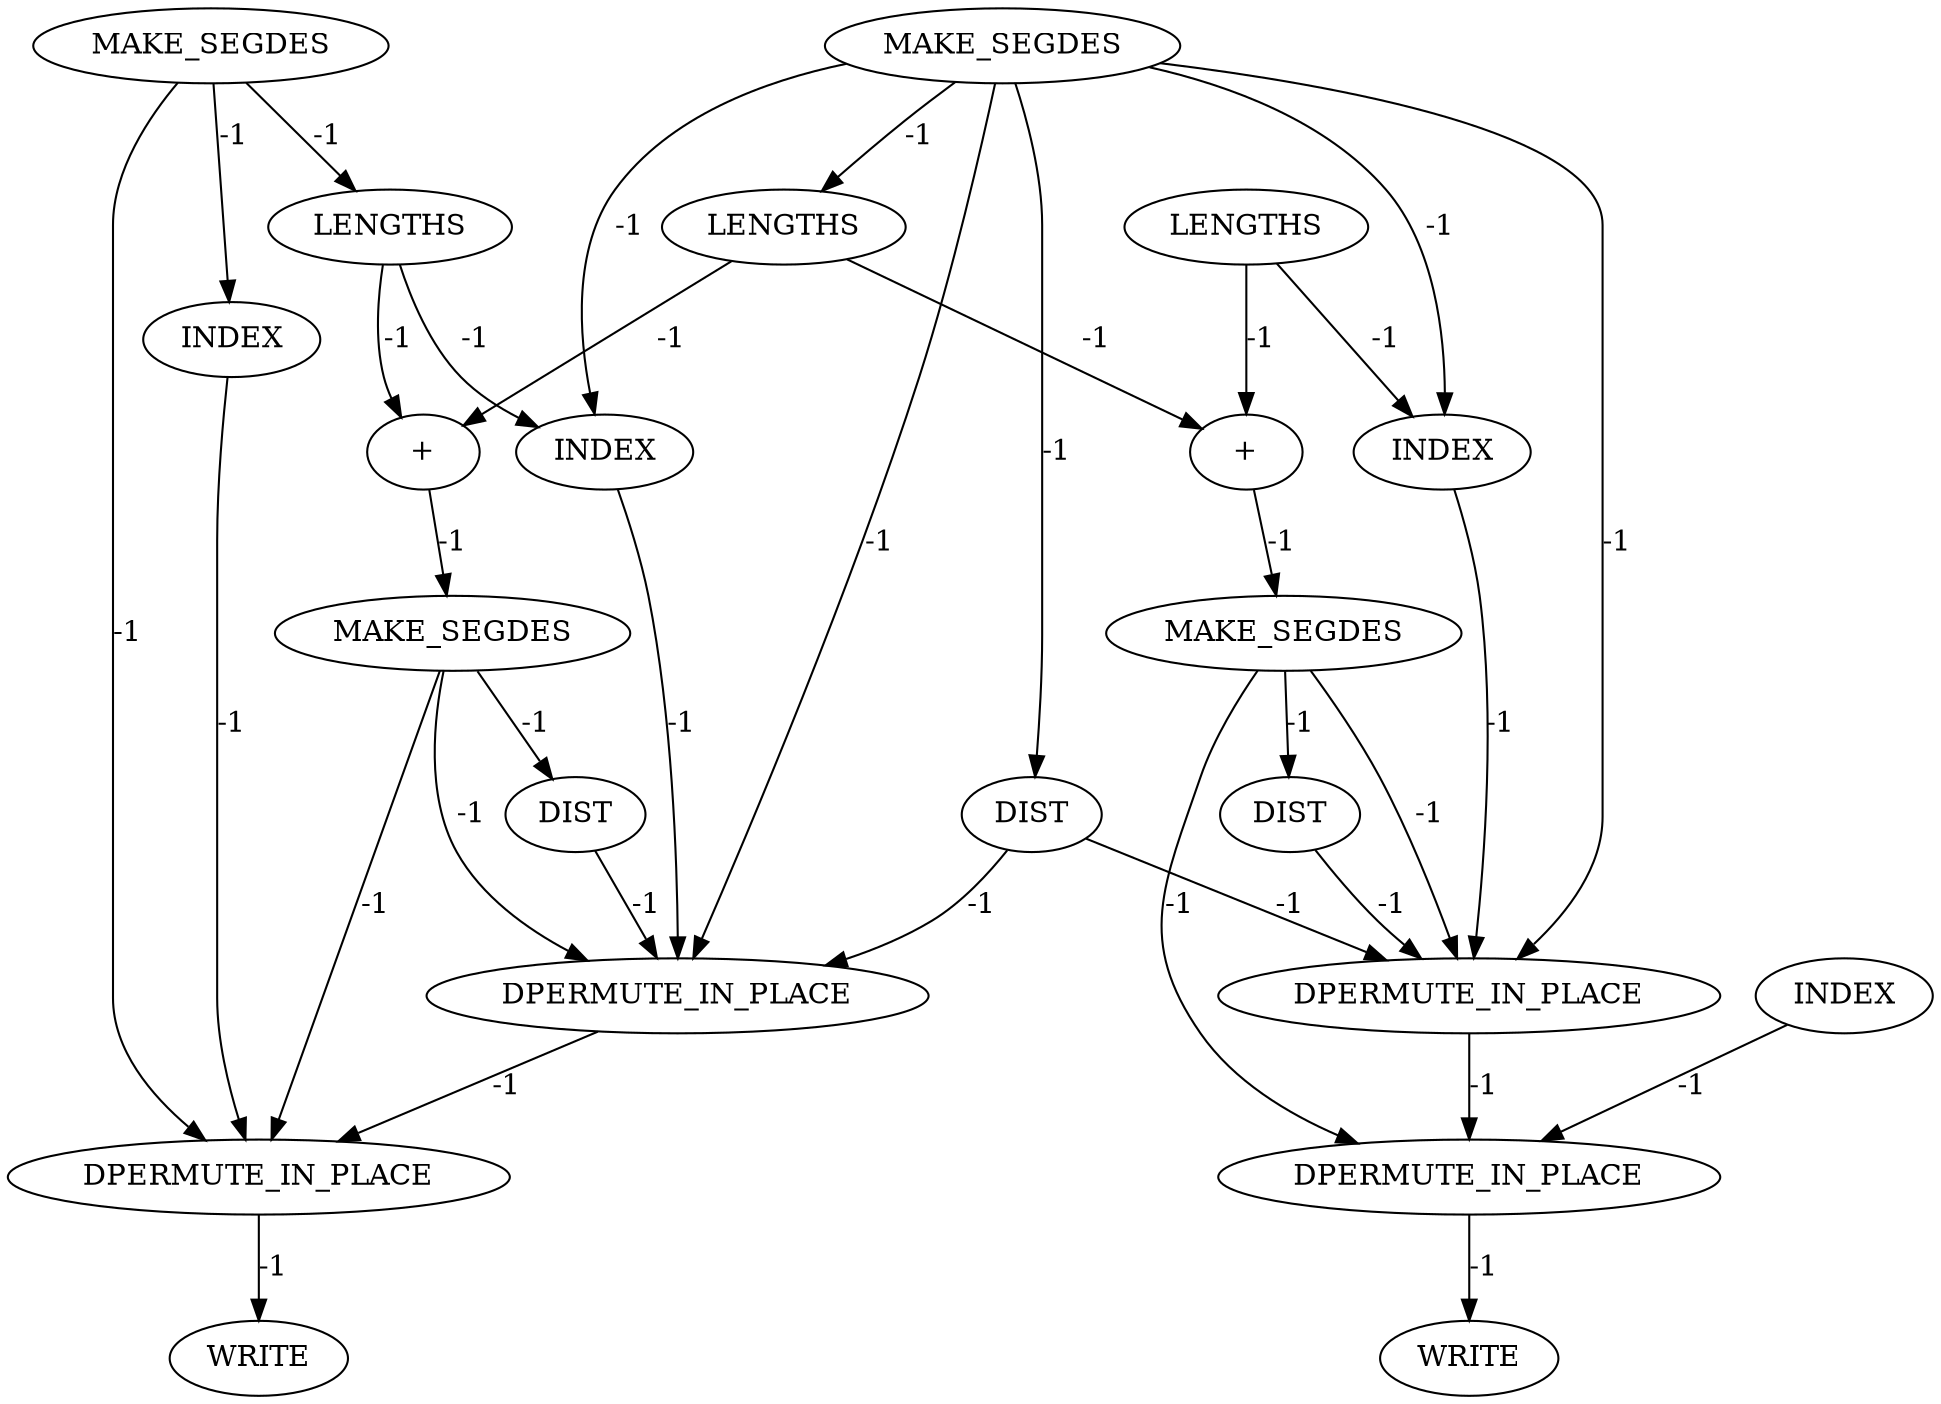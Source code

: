 digraph {
	cg_B_INST_16418 [label=DPERMUTE_IN_PLACE cost=0]
	cg_B_INST_9982 [label=WRITE cost=0]
	cg_B_INST_9936 [label=INDEX cost=0]
	cg_B_INST_9871 [label=MAKE_SEGDES cost=0]
	cg_B_INST_9843 [label=INDEX cost=0]
	cg_B_INST_9924 [label=INDEX cost=0]
	cg_B_INST_9952 [label=MAKE_SEGDES cost=0]
	cg_B_INST_9827 [label=MAKE_SEGDES cost=0]
	cg_B_INST_9833 [label=DIST cost=0]
	cg_B_INST_9958 [label=DIST cost=0]
	cg_B_INST_9847 [label=LENGTHS cost=0]
	cg_B_INST_9865 [label=LENGTHS cost=0]
	cg_B_INST_9877 [label=DIST cost=0]
	cg_B_INST_16419 [label=DPERMUTE_IN_PLACE cost=0]
	cg_B_INST_16416 [label=DPERMUTE_IN_PLACE cost=0]
	cg_B_INST_9947 [label="+" cost=0]
	cg_B_INST_9855 [label=INDEX cost=0]
	cg_B_INST_9901 [label=WRITE cost=0]
	cg_B_INST_16417 [label=DPERMUTE_IN_PLACE cost=0]
	cg_B_INST_9866 [label="+" cost=0]
	cg_B_INST_9928 [label=LENGTHS cost=0]
	cg_B_INST_364 [label=MAKE_SEGDES cost=0]
	cg_B_INST_16418 -> cg_B_INST_16419 [label=-1 cost=-1]
	cg_B_INST_9936 -> cg_B_INST_16418 [label=-1 cost=-1]
	cg_B_INST_9871 -> cg_B_INST_9877 [label=-1 cost=-1]
	cg_B_INST_9871 -> cg_B_INST_16416 [label=-1 cost=-1]
	cg_B_INST_9871 -> cg_B_INST_16417 [label=-1 cost=-1]
	cg_B_INST_9843 -> cg_B_INST_16417 [label=-1 cost=-1]
	cg_B_INST_9924 -> cg_B_INST_16419 [label=-1 cost=-1]
	cg_B_INST_9952 -> cg_B_INST_9958 [label=-1 cost=-1]
	cg_B_INST_9952 -> cg_B_INST_16418 [label=-1 cost=-1]
	cg_B_INST_9952 -> cg_B_INST_16419 [label=-1 cost=-1]
	cg_B_INST_9827 -> cg_B_INST_9833 [label=-1 cost=-1]
	cg_B_INST_9827 -> cg_B_INST_9855 [label=-1 cost=-1]
	cg_B_INST_9827 -> cg_B_INST_9865 [label=-1 cost=-1]
	cg_B_INST_9827 -> cg_B_INST_16416 [label=-1 cost=-1]
	cg_B_INST_9827 -> cg_B_INST_9936 [label=-1 cost=-1]
	cg_B_INST_9827 -> cg_B_INST_16418 [label=-1 cost=-1]
	cg_B_INST_9833 -> cg_B_INST_16416 [label=-1 cost=-1]
	cg_B_INST_9833 -> cg_B_INST_16418 [label=-1 cost=-1]
	cg_B_INST_9958 -> cg_B_INST_16418 [label=-1 cost=-1]
	cg_B_INST_9847 -> cg_B_INST_9855 [label=-1 cost=-1]
	cg_B_INST_9847 -> cg_B_INST_9866 [label=-1 cost=-1]
	cg_B_INST_9865 -> cg_B_INST_9866 [label=-1 cost=-1]
	cg_B_INST_9865 -> cg_B_INST_9947 [label=-1 cost=-1]
	cg_B_INST_9877 -> cg_B_INST_16416 [label=-1 cost=-1]
	cg_B_INST_16419 -> cg_B_INST_9982 [label=-1 cost=-1]
	cg_B_INST_16416 -> cg_B_INST_16417 [label=-1 cost=-1]
	cg_B_INST_9947 -> cg_B_INST_9952 [label=-1 cost=-1]
	cg_B_INST_9855 -> cg_B_INST_16416 [label=-1 cost=-1]
	cg_B_INST_16417 -> cg_B_INST_9901 [label=-1 cost=-1]
	cg_B_INST_9866 -> cg_B_INST_9871 [label=-1 cost=-1]
	cg_B_INST_9928 -> cg_B_INST_9936 [label=-1 cost=-1]
	cg_B_INST_9928 -> cg_B_INST_9947 [label=-1 cost=-1]
	cg_B_INST_364 -> cg_B_INST_9843 [label=-1 cost=-1]
	cg_B_INST_364 -> cg_B_INST_9847 [label=-1 cost=-1]
	cg_B_INST_364 -> cg_B_INST_16417 [label=-1 cost=-1]
}
